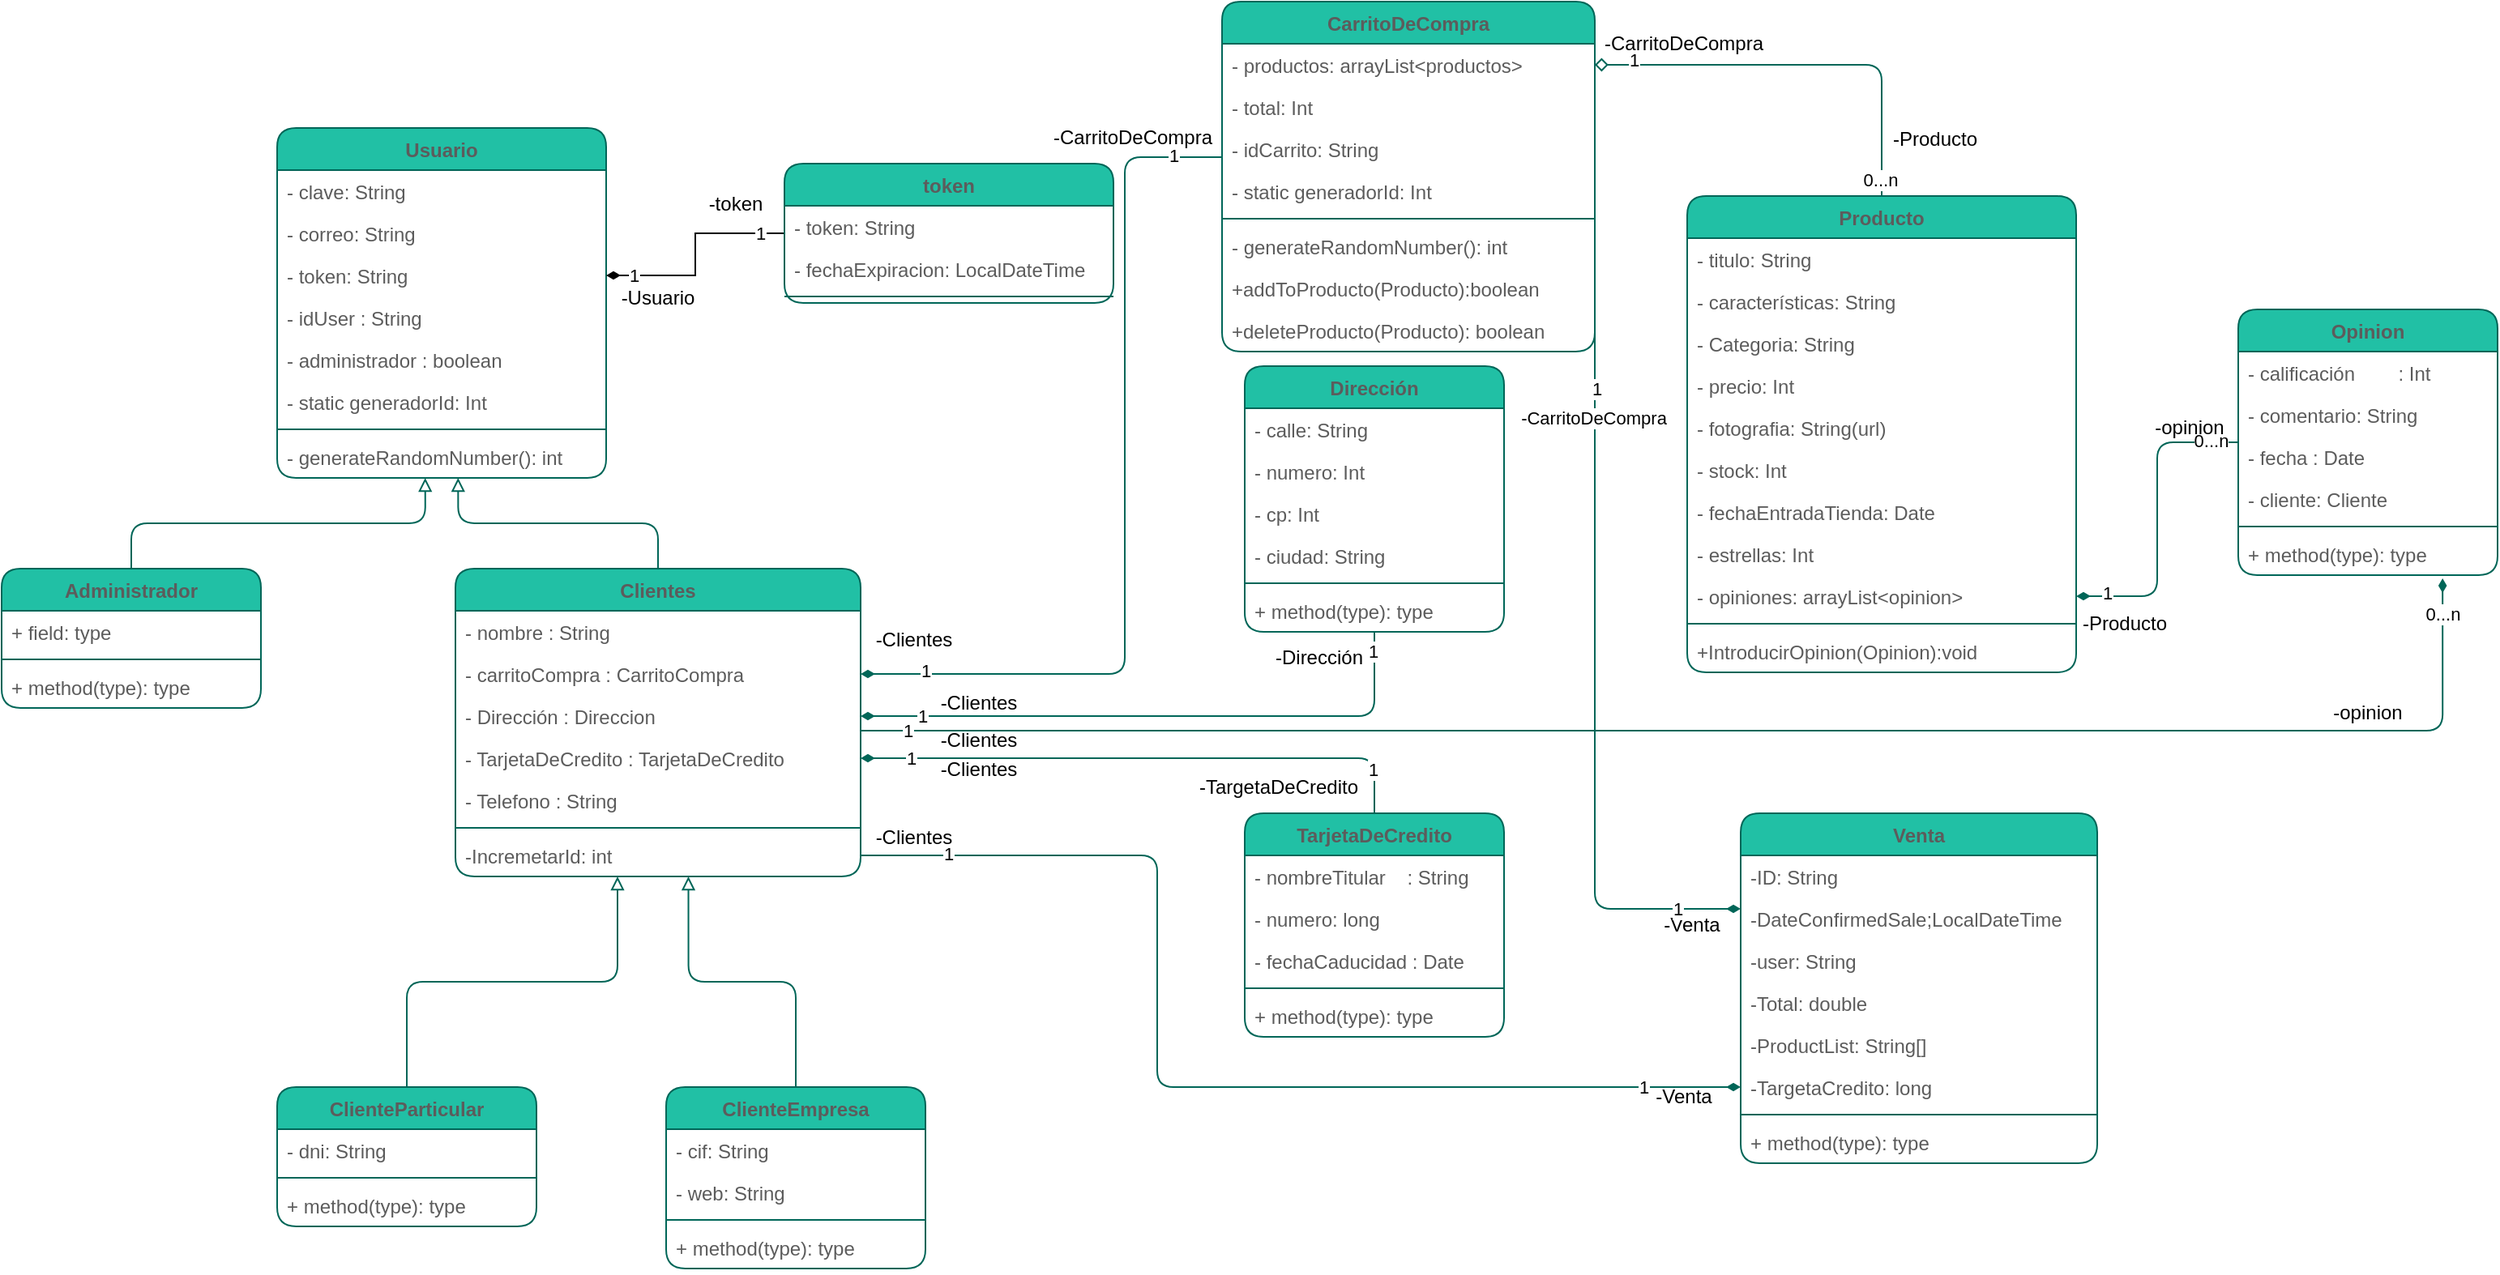 <mxfile version="17.4.2" type="device"><diagram id="d1FoPwTRUMCMDy_rJjSz" name="Página-1"><mxGraphModel dx="1185" dy="753" grid="1" gridSize="10" guides="1" tooltips="1" connect="1" arrows="1" fold="1" page="1" pageScale="1" pageWidth="1654" pageHeight="2336" math="0" shadow="0"><root><mxCell id="0"/><mxCell id="1" parent="0"/><mxCell id="tFjRFSFF7-OGrWjN_tVe-1" value="Usuario" style="swimlane;fontStyle=1;align=center;verticalAlign=top;childLayout=stackLayout;horizontal=1;startSize=26;horizontalStack=0;resizeParent=1;resizeParentMax=0;resizeLast=0;collapsible=1;marginBottom=0;rounded=1;fillColor=#21C0A5;strokeColor=#006658;fontColor=#5C5C5C;" parent="1" vertex="1"><mxGeometry x="227" y="88" width="203" height="216" as="geometry"/></mxCell><mxCell id="tFjRFSFF7-OGrWjN_tVe-2" value="- clave: String   " style="text;strokeColor=none;fillColor=none;align=left;verticalAlign=top;spacingLeft=4;spacingRight=4;overflow=hidden;rotatable=0;points=[[0,0.5],[1,0.5]];portConstraint=eastwest;rounded=1;fontColor=#5C5C5C;" parent="tFjRFSFF7-OGrWjN_tVe-1" vertex="1"><mxGeometry y="26" width="203" height="26" as="geometry"/></mxCell><mxCell id="tFjRFSFF7-OGrWjN_tVe-22" value="- correo: String   " style="text;strokeColor=none;fillColor=none;align=left;verticalAlign=top;spacingLeft=4;spacingRight=4;overflow=hidden;rotatable=0;points=[[0,0.5],[1,0.5]];portConstraint=eastwest;rounded=1;fontColor=#5C5C5C;" parent="tFjRFSFF7-OGrWjN_tVe-1" vertex="1"><mxGeometry y="52" width="203" height="26" as="geometry"/></mxCell><mxCell id="VLmH1eyOsucqPhwSp4mZ-1" value="- token: String   " style="text;strokeColor=none;fillColor=none;align=left;verticalAlign=top;spacingLeft=4;spacingRight=4;overflow=hidden;rotatable=0;points=[[0,0.5],[1,0.5]];portConstraint=eastwest;rounded=1;fontColor=#5C5C5C;" parent="tFjRFSFF7-OGrWjN_tVe-1" vertex="1"><mxGeometry y="78" width="203" height="26" as="geometry"/></mxCell><mxCell id="tFjRFSFF7-OGrWjN_tVe-92" value="- idUser : String" style="text;strokeColor=none;fillColor=none;align=left;verticalAlign=top;spacingLeft=4;spacingRight=4;overflow=hidden;rotatable=0;points=[[0,0.5],[1,0.5]];portConstraint=eastwest;rounded=1;fontColor=#5C5C5C;" parent="tFjRFSFF7-OGrWjN_tVe-1" vertex="1"><mxGeometry y="104" width="203" height="26" as="geometry"/></mxCell><mxCell id="NfGuIt9J-ZCbJEeg3Rz8-1" value="- administrador : boolean" style="text;strokeColor=none;fillColor=none;align=left;verticalAlign=top;spacingLeft=4;spacingRight=4;overflow=hidden;rotatable=0;points=[[0,0.5],[1,0.5]];portConstraint=eastwest;rounded=1;fontColor=#5C5C5C;" parent="tFjRFSFF7-OGrWjN_tVe-1" vertex="1"><mxGeometry y="130" width="203" height="26" as="geometry"/></mxCell><mxCell id="tFjRFSFF7-OGrWjN_tVe-93" value="- static generadorId: Int" style="text;strokeColor=none;fillColor=none;align=left;verticalAlign=top;spacingLeft=4;spacingRight=4;overflow=hidden;rotatable=0;points=[[0,0.5],[1,0.5]];portConstraint=eastwest;rounded=1;fontColor=#5C5C5C;" parent="tFjRFSFF7-OGrWjN_tVe-1" vertex="1"><mxGeometry y="156" width="203" height="26" as="geometry"/></mxCell><mxCell id="tFjRFSFF7-OGrWjN_tVe-3" value="" style="line;strokeWidth=1;fillColor=none;align=left;verticalAlign=middle;spacingTop=-1;spacingLeft=3;spacingRight=3;rotatable=0;labelPosition=right;points=[];portConstraint=eastwest;rounded=1;strokeColor=#006658;fontColor=#5C5C5C;" parent="tFjRFSFF7-OGrWjN_tVe-1" vertex="1"><mxGeometry y="182" width="203" height="8" as="geometry"/></mxCell><mxCell id="tFjRFSFF7-OGrWjN_tVe-4" value="- generateRandomNumber(): int" style="text;strokeColor=none;fillColor=none;align=left;verticalAlign=top;spacingLeft=4;spacingRight=4;overflow=hidden;rotatable=0;points=[[0,0.5],[1,0.5]];portConstraint=eastwest;rounded=1;fontColor=#5C5C5C;" parent="tFjRFSFF7-OGrWjN_tVe-1" vertex="1"><mxGeometry y="190" width="203" height="26" as="geometry"/></mxCell><mxCell id="tFjRFSFF7-OGrWjN_tVe-25" style="edgeStyle=orthogonalEdgeStyle;rounded=1;orthogonalLoop=1;jettySize=auto;html=1;entryX=0.45;entryY=1;entryDx=0;entryDy=0;entryPerimeter=0;endArrow=block;endFill=0;strokeColor=#006658;fontColor=#5C5C5C;" parent="1" source="tFjRFSFF7-OGrWjN_tVe-6" target="tFjRFSFF7-OGrWjN_tVe-4" edge="1"><mxGeometry relative="1" as="geometry"/></mxCell><mxCell id="tFjRFSFF7-OGrWjN_tVe-6" value="Administrador" style="swimlane;fontStyle=1;align=center;verticalAlign=top;childLayout=stackLayout;horizontal=1;startSize=26;horizontalStack=0;resizeParent=1;resizeParentMax=0;resizeLast=0;collapsible=1;marginBottom=0;rounded=1;fillColor=#21C0A5;strokeColor=#006658;fontColor=#5C5C5C;" parent="1" vertex="1"><mxGeometry x="57" y="360" width="160" height="86" as="geometry"/></mxCell><mxCell id="tFjRFSFF7-OGrWjN_tVe-7" value="+ field: type" style="text;strokeColor=none;fillColor=none;align=left;verticalAlign=top;spacingLeft=4;spacingRight=4;overflow=hidden;rotatable=0;points=[[0,0.5],[1,0.5]];portConstraint=eastwest;rounded=1;fontColor=#5C5C5C;" parent="tFjRFSFF7-OGrWjN_tVe-6" vertex="1"><mxGeometry y="26" width="160" height="26" as="geometry"/></mxCell><mxCell id="tFjRFSFF7-OGrWjN_tVe-8" value="" style="line;strokeWidth=1;fillColor=none;align=left;verticalAlign=middle;spacingTop=-1;spacingLeft=3;spacingRight=3;rotatable=0;labelPosition=right;points=[];portConstraint=eastwest;rounded=1;strokeColor=#006658;fontColor=#5C5C5C;" parent="tFjRFSFF7-OGrWjN_tVe-6" vertex="1"><mxGeometry y="52" width="160" height="8" as="geometry"/></mxCell><mxCell id="tFjRFSFF7-OGrWjN_tVe-9" value="+ method(type): type" style="text;strokeColor=none;fillColor=none;align=left;verticalAlign=top;spacingLeft=4;spacingRight=4;overflow=hidden;rotatable=0;points=[[0,0.5],[1,0.5]];portConstraint=eastwest;rounded=1;fontColor=#5C5C5C;" parent="tFjRFSFF7-OGrWjN_tVe-6" vertex="1"><mxGeometry y="60" width="160" height="26" as="geometry"/></mxCell><mxCell id="tFjRFSFF7-OGrWjN_tVe-28" style="edgeStyle=orthogonalEdgeStyle;rounded=1;orthogonalLoop=1;jettySize=auto;html=1;entryX=0.55;entryY=1;entryDx=0;entryDy=0;entryPerimeter=0;endArrow=block;endFill=0;strokeColor=#006658;fontColor=#5C5C5C;" parent="1" source="tFjRFSFF7-OGrWjN_tVe-10" target="tFjRFSFF7-OGrWjN_tVe-4" edge="1"><mxGeometry relative="1" as="geometry"/></mxCell><mxCell id="tFjRFSFF7-OGrWjN_tVe-10" value="Clientes" style="swimlane;fontStyle=1;align=center;verticalAlign=top;childLayout=stackLayout;horizontal=1;startSize=26;horizontalStack=0;resizeParent=1;resizeParentMax=0;resizeLast=0;collapsible=1;marginBottom=0;rounded=1;fillColor=#21C0A5;strokeColor=#006658;fontColor=#5C5C5C;" parent="1" vertex="1"><mxGeometry x="337" y="360" width="250" height="190" as="geometry"/></mxCell><mxCell id="tFjRFSFF7-OGrWjN_tVe-11" value="- nombre : String " style="text;strokeColor=none;fillColor=none;align=left;verticalAlign=top;spacingLeft=4;spacingRight=4;overflow=hidden;rotatable=0;points=[[0,0.5],[1,0.5]];portConstraint=eastwest;rounded=1;fontColor=#5C5C5C;" parent="tFjRFSFF7-OGrWjN_tVe-10" vertex="1"><mxGeometry y="26" width="250" height="26" as="geometry"/></mxCell><mxCell id="tFjRFSFF7-OGrWjN_tVe-83" value="- carritoCompra : CarritoCompra " style="text;strokeColor=none;fillColor=none;align=left;verticalAlign=top;spacingLeft=4;spacingRight=4;overflow=hidden;rotatable=0;points=[[0,0.5],[1,0.5]];portConstraint=eastwest;rounded=1;fontColor=#5C5C5C;" parent="tFjRFSFF7-OGrWjN_tVe-10" vertex="1"><mxGeometry y="52" width="250" height="26" as="geometry"/></mxCell><mxCell id="tFjRFSFF7-OGrWjN_tVe-29" value="- Dirección : Direccion " style="text;strokeColor=none;fillColor=none;align=left;verticalAlign=top;spacingLeft=4;spacingRight=4;overflow=hidden;rotatable=0;points=[[0,0.5],[1,0.5]];portConstraint=eastwest;rounded=1;fontColor=#5C5C5C;" parent="tFjRFSFF7-OGrWjN_tVe-10" vertex="1"><mxGeometry y="78" width="250" height="26" as="geometry"/></mxCell><mxCell id="tFjRFSFF7-OGrWjN_tVe-30" value="- TarjetaDeCredito : TarjetaDeCredito " style="text;strokeColor=none;fillColor=none;align=left;verticalAlign=top;spacingLeft=4;spacingRight=4;overflow=hidden;rotatable=0;points=[[0,0.5],[1,0.5]];portConstraint=eastwest;rounded=1;fontColor=#5C5C5C;" parent="tFjRFSFF7-OGrWjN_tVe-10" vertex="1"><mxGeometry y="104" width="250" height="26" as="geometry"/></mxCell><mxCell id="tFjRFSFF7-OGrWjN_tVe-31" value="- Telefono : String " style="text;strokeColor=none;fillColor=none;align=left;verticalAlign=top;spacingLeft=4;spacingRight=4;overflow=hidden;rotatable=0;points=[[0,0.5],[1,0.5]];portConstraint=eastwest;rounded=1;fontColor=#5C5C5C;" parent="tFjRFSFF7-OGrWjN_tVe-10" vertex="1"><mxGeometry y="130" width="250" height="26" as="geometry"/></mxCell><mxCell id="tFjRFSFF7-OGrWjN_tVe-12" value="" style="line;strokeWidth=1;fillColor=none;align=left;verticalAlign=middle;spacingTop=-1;spacingLeft=3;spacingRight=3;rotatable=0;labelPosition=right;points=[];portConstraint=eastwest;rounded=1;strokeColor=#006658;fontColor=#5C5C5C;" parent="tFjRFSFF7-OGrWjN_tVe-10" vertex="1"><mxGeometry y="156" width="250" height="8" as="geometry"/></mxCell><mxCell id="tFjRFSFF7-OGrWjN_tVe-13" value="-IncremetarId: int" style="text;strokeColor=none;fillColor=none;align=left;verticalAlign=top;spacingLeft=4;spacingRight=4;overflow=hidden;rotatable=0;points=[[0,0.5],[1,0.5]];portConstraint=eastwest;rounded=1;fontColor=#5C5C5C;" parent="tFjRFSFF7-OGrWjN_tVe-10" vertex="1"><mxGeometry y="164" width="250" height="26" as="geometry"/></mxCell><mxCell id="tFjRFSFF7-OGrWjN_tVe-34" style="edgeStyle=orthogonalEdgeStyle;rounded=1;orthogonalLoop=1;jettySize=auto;html=1;entryX=0.4;entryY=1;entryDx=0;entryDy=0;entryPerimeter=0;endArrow=block;endFill=0;strokeColor=#006658;fontColor=#5C5C5C;" parent="1" source="tFjRFSFF7-OGrWjN_tVe-14" target="tFjRFSFF7-OGrWjN_tVe-13" edge="1"><mxGeometry relative="1" as="geometry"/></mxCell><mxCell id="tFjRFSFF7-OGrWjN_tVe-14" value="ClienteParticular" style="swimlane;fontStyle=1;align=center;verticalAlign=top;childLayout=stackLayout;horizontal=1;startSize=26;horizontalStack=0;resizeParent=1;resizeParentMax=0;resizeLast=0;collapsible=1;marginBottom=0;rounded=1;fillColor=#21C0A5;strokeColor=#006658;fontColor=#5C5C5C;" parent="1" vertex="1"><mxGeometry x="227" y="680" width="160" height="86" as="geometry"/></mxCell><mxCell id="tFjRFSFF7-OGrWjN_tVe-15" value="- dni: String" style="text;strokeColor=none;fillColor=none;align=left;verticalAlign=top;spacingLeft=4;spacingRight=4;overflow=hidden;rotatable=0;points=[[0,0.5],[1,0.5]];portConstraint=eastwest;rounded=1;fontColor=#5C5C5C;" parent="tFjRFSFF7-OGrWjN_tVe-14" vertex="1"><mxGeometry y="26" width="160" height="26" as="geometry"/></mxCell><mxCell id="tFjRFSFF7-OGrWjN_tVe-16" value="" style="line;strokeWidth=1;fillColor=none;align=left;verticalAlign=middle;spacingTop=-1;spacingLeft=3;spacingRight=3;rotatable=0;labelPosition=right;points=[];portConstraint=eastwest;rounded=1;strokeColor=#006658;fontColor=#5C5C5C;" parent="tFjRFSFF7-OGrWjN_tVe-14" vertex="1"><mxGeometry y="52" width="160" height="8" as="geometry"/></mxCell><mxCell id="tFjRFSFF7-OGrWjN_tVe-17" value="+ method(type): type" style="text;strokeColor=none;fillColor=none;align=left;verticalAlign=top;spacingLeft=4;spacingRight=4;overflow=hidden;rotatable=0;points=[[0,0.5],[1,0.5]];portConstraint=eastwest;rounded=1;fontColor=#5C5C5C;" parent="tFjRFSFF7-OGrWjN_tVe-14" vertex="1"><mxGeometry y="60" width="160" height="26" as="geometry"/></mxCell><mxCell id="tFjRFSFF7-OGrWjN_tVe-35" style="edgeStyle=orthogonalEdgeStyle;rounded=1;orthogonalLoop=1;jettySize=auto;html=1;entryX=0.575;entryY=1;entryDx=0;entryDy=0;entryPerimeter=0;endArrow=block;endFill=0;strokeColor=#006658;fontColor=#5C5C5C;" parent="1" source="tFjRFSFF7-OGrWjN_tVe-18" target="tFjRFSFF7-OGrWjN_tVe-13" edge="1"><mxGeometry relative="1" as="geometry"/></mxCell><mxCell id="tFjRFSFF7-OGrWjN_tVe-18" value="ClienteEmpresa" style="swimlane;fontStyle=1;align=center;verticalAlign=top;childLayout=stackLayout;horizontal=1;startSize=26;horizontalStack=0;resizeParent=1;resizeParentMax=0;resizeLast=0;collapsible=1;marginBottom=0;rounded=1;fillColor=#21C0A5;strokeColor=#006658;fontColor=#5C5C5C;" parent="1" vertex="1"><mxGeometry x="467" y="680" width="160" height="112" as="geometry"/></mxCell><mxCell id="tFjRFSFF7-OGrWjN_tVe-19" value="- cif: String" style="text;strokeColor=none;fillColor=none;align=left;verticalAlign=top;spacingLeft=4;spacingRight=4;overflow=hidden;rotatable=0;points=[[0,0.5],[1,0.5]];portConstraint=eastwest;rounded=1;fontColor=#5C5C5C;" parent="tFjRFSFF7-OGrWjN_tVe-18" vertex="1"><mxGeometry y="26" width="160" height="26" as="geometry"/></mxCell><mxCell id="tFjRFSFF7-OGrWjN_tVe-33" value="- web: String" style="text;strokeColor=none;fillColor=none;align=left;verticalAlign=top;spacingLeft=4;spacingRight=4;overflow=hidden;rotatable=0;points=[[0,0.5],[1,0.5]];portConstraint=eastwest;rounded=1;fontColor=#5C5C5C;" parent="tFjRFSFF7-OGrWjN_tVe-18" vertex="1"><mxGeometry y="52" width="160" height="26" as="geometry"/></mxCell><mxCell id="tFjRFSFF7-OGrWjN_tVe-20" value="" style="line;strokeWidth=1;fillColor=none;align=left;verticalAlign=middle;spacingTop=-1;spacingLeft=3;spacingRight=3;rotatable=0;labelPosition=right;points=[];portConstraint=eastwest;rounded=1;strokeColor=#006658;fontColor=#5C5C5C;" parent="tFjRFSFF7-OGrWjN_tVe-18" vertex="1"><mxGeometry y="78" width="160" height="8" as="geometry"/></mxCell><mxCell id="tFjRFSFF7-OGrWjN_tVe-21" value="+ method(type): type" style="text;strokeColor=none;fillColor=none;align=left;verticalAlign=top;spacingLeft=4;spacingRight=4;overflow=hidden;rotatable=0;points=[[0,0.5],[1,0.5]];portConstraint=eastwest;rounded=1;fontColor=#5C5C5C;" parent="tFjRFSFF7-OGrWjN_tVe-18" vertex="1"><mxGeometry y="86" width="160" height="26" as="geometry"/></mxCell><mxCell id="tFjRFSFF7-OGrWjN_tVe-85" style="edgeStyle=orthogonalEdgeStyle;curved=0;rounded=1;sketch=0;orthogonalLoop=1;jettySize=auto;html=1;entryX=1;entryY=0.5;entryDx=0;entryDy=0;fontColor=#5C5C5C;endArrow=diamondThin;endFill=1;strokeColor=#006658;fillColor=#21C0A5;" parent="1" source="tFjRFSFF7-OGrWjN_tVe-39" target="tFjRFSFF7-OGrWjN_tVe-29" edge="1"><mxGeometry relative="1" as="geometry"/></mxCell><mxCell id="JOiNPCQEeEX0Fx_bNorl-24" value="1" style="edgeLabel;html=1;align=center;verticalAlign=middle;resizable=0;points=[];" vertex="1" connectable="0" parent="tFjRFSFF7-OGrWjN_tVe-85"><mxGeometry x="0.798" relative="1" as="geometry"><mxPoint as="offset"/></mxGeometry></mxCell><mxCell id="JOiNPCQEeEX0Fx_bNorl-25" value="1" style="edgeLabel;html=1;align=center;verticalAlign=middle;resizable=0;points=[];" vertex="1" connectable="0" parent="tFjRFSFF7-OGrWjN_tVe-85"><mxGeometry x="-0.935" y="-1" relative="1" as="geometry"><mxPoint as="offset"/></mxGeometry></mxCell><mxCell id="tFjRFSFF7-OGrWjN_tVe-39" value="Dirección" style="swimlane;fontStyle=1;align=center;verticalAlign=top;childLayout=stackLayout;horizontal=1;startSize=26;horizontalStack=0;resizeParent=1;resizeParentMax=0;resizeLast=0;collapsible=1;marginBottom=0;rounded=1;fillColor=#21C0A5;strokeColor=#006658;fontColor=#5C5C5C;" parent="1" vertex="1"><mxGeometry x="824" y="235" width="160" height="164" as="geometry"/></mxCell><mxCell id="tFjRFSFF7-OGrWjN_tVe-40" value="- calle: String" style="text;strokeColor=none;fillColor=none;align=left;verticalAlign=top;spacingLeft=4;spacingRight=4;overflow=hidden;rotatable=0;points=[[0,0.5],[1,0.5]];portConstraint=eastwest;rounded=1;fontColor=#5C5C5C;" parent="tFjRFSFF7-OGrWjN_tVe-39" vertex="1"><mxGeometry y="26" width="160" height="26" as="geometry"/></mxCell><mxCell id="tFjRFSFF7-OGrWjN_tVe-41" value="- numero: Int" style="text;strokeColor=none;fillColor=none;align=left;verticalAlign=top;spacingLeft=4;spacingRight=4;overflow=hidden;rotatable=0;points=[[0,0.5],[1,0.5]];portConstraint=eastwest;rounded=1;fontColor=#5C5C5C;" parent="tFjRFSFF7-OGrWjN_tVe-39" vertex="1"><mxGeometry y="52" width="160" height="26" as="geometry"/></mxCell><mxCell id="tFjRFSFF7-OGrWjN_tVe-44" value="- cp: Int" style="text;strokeColor=none;fillColor=none;align=left;verticalAlign=top;spacingLeft=4;spacingRight=4;overflow=hidden;rotatable=0;points=[[0,0.5],[1,0.5]];portConstraint=eastwest;rounded=1;fontColor=#5C5C5C;" parent="tFjRFSFF7-OGrWjN_tVe-39" vertex="1"><mxGeometry y="78" width="160" height="26" as="geometry"/></mxCell><mxCell id="tFjRFSFF7-OGrWjN_tVe-45" value="- ciudad: String" style="text;strokeColor=none;fillColor=none;align=left;verticalAlign=top;spacingLeft=4;spacingRight=4;overflow=hidden;rotatable=0;points=[[0,0.5],[1,0.5]];portConstraint=eastwest;rounded=1;fontColor=#5C5C5C;" parent="tFjRFSFF7-OGrWjN_tVe-39" vertex="1"><mxGeometry y="104" width="160" height="26" as="geometry"/></mxCell><mxCell id="tFjRFSFF7-OGrWjN_tVe-42" value="" style="line;strokeWidth=1;fillColor=none;align=left;verticalAlign=middle;spacingTop=-1;spacingLeft=3;spacingRight=3;rotatable=0;labelPosition=right;points=[];portConstraint=eastwest;rounded=1;strokeColor=#006658;fontColor=#5C5C5C;" parent="tFjRFSFF7-OGrWjN_tVe-39" vertex="1"><mxGeometry y="130" width="160" height="8" as="geometry"/></mxCell><mxCell id="tFjRFSFF7-OGrWjN_tVe-43" value="+ method(type): type" style="text;strokeColor=none;fillColor=none;align=left;verticalAlign=top;spacingLeft=4;spacingRight=4;overflow=hidden;rotatable=0;points=[[0,0.5],[1,0.5]];portConstraint=eastwest;rounded=1;fontColor=#5C5C5C;" parent="tFjRFSFF7-OGrWjN_tVe-39" vertex="1"><mxGeometry y="138" width="160" height="26" as="geometry"/></mxCell><mxCell id="tFjRFSFF7-OGrWjN_tVe-84" style="edgeStyle=orthogonalEdgeStyle;curved=0;rounded=1;sketch=0;orthogonalLoop=1;jettySize=auto;html=1;entryX=1;entryY=0.5;entryDx=0;entryDy=0;fontColor=#5C5C5C;endArrow=diamondThin;endFill=1;strokeColor=#006658;fillColor=#21C0A5;" parent="1" source="tFjRFSFF7-OGrWjN_tVe-47" target="tFjRFSFF7-OGrWjN_tVe-30" edge="1"><mxGeometry relative="1" as="geometry"/></mxCell><mxCell id="JOiNPCQEeEX0Fx_bNorl-29" value="1" style="edgeLabel;html=1;align=center;verticalAlign=middle;resizable=0;points=[];" vertex="1" connectable="0" parent="tFjRFSFF7-OGrWjN_tVe-84"><mxGeometry x="0.825" relative="1" as="geometry"><mxPoint as="offset"/></mxGeometry></mxCell><mxCell id="JOiNPCQEeEX0Fx_bNorl-32" value="1" style="edgeLabel;html=1;align=center;verticalAlign=middle;resizable=0;points=[];" vertex="1" connectable="0" parent="tFjRFSFF7-OGrWjN_tVe-84"><mxGeometry x="-0.842" y="1" relative="1" as="geometry"><mxPoint as="offset"/></mxGeometry></mxCell><mxCell id="tFjRFSFF7-OGrWjN_tVe-47" value="TarjetaDeCredito" style="swimlane;fontStyle=1;align=center;verticalAlign=top;childLayout=stackLayout;horizontal=1;startSize=26;horizontalStack=0;resizeParent=1;resizeParentMax=0;resizeLast=0;collapsible=1;marginBottom=0;rounded=1;fillColor=#21C0A5;strokeColor=#006658;fontColor=#5C5C5C;" parent="1" vertex="1"><mxGeometry x="824" y="511" width="160" height="138" as="geometry"/></mxCell><mxCell id="tFjRFSFF7-OGrWjN_tVe-48" value="- nombreTitular    : String" style="text;strokeColor=none;fillColor=none;align=left;verticalAlign=top;spacingLeft=4;spacingRight=4;overflow=hidden;rotatable=0;points=[[0,0.5],[1,0.5]];portConstraint=eastwest;rounded=1;fontColor=#5C5C5C;" parent="tFjRFSFF7-OGrWjN_tVe-47" vertex="1"><mxGeometry y="26" width="160" height="26" as="geometry"/></mxCell><mxCell id="tFjRFSFF7-OGrWjN_tVe-49" value="- numero: long" style="text;strokeColor=none;fillColor=none;align=left;verticalAlign=top;spacingLeft=4;spacingRight=4;overflow=hidden;rotatable=0;points=[[0,0.5],[1,0.5]];portConstraint=eastwest;rounded=1;fontColor=#5C5C5C;" parent="tFjRFSFF7-OGrWjN_tVe-47" vertex="1"><mxGeometry y="52" width="160" height="26" as="geometry"/></mxCell><mxCell id="VLmH1eyOsucqPhwSp4mZ-2" value="- fechaCaducidad : Date" style="text;strokeColor=none;fillColor=none;align=left;verticalAlign=top;spacingLeft=4;spacingRight=4;overflow=hidden;rotatable=0;points=[[0,0.5],[1,0.5]];portConstraint=eastwest;rounded=1;fontColor=#5C5C5C;" parent="tFjRFSFF7-OGrWjN_tVe-47" vertex="1"><mxGeometry y="78" width="160" height="26" as="geometry"/></mxCell><mxCell id="tFjRFSFF7-OGrWjN_tVe-52" value="" style="line;strokeWidth=1;fillColor=none;align=left;verticalAlign=middle;spacingTop=-1;spacingLeft=3;spacingRight=3;rotatable=0;labelPosition=right;points=[];portConstraint=eastwest;rounded=1;strokeColor=#006658;fontColor=#5C5C5C;" parent="tFjRFSFF7-OGrWjN_tVe-47" vertex="1"><mxGeometry y="104" width="160" height="8" as="geometry"/></mxCell><mxCell id="tFjRFSFF7-OGrWjN_tVe-53" value="+ method(type): type" style="text;strokeColor=none;fillColor=none;align=left;verticalAlign=top;spacingLeft=4;spacingRight=4;overflow=hidden;rotatable=0;points=[[0,0.5],[1,0.5]];portConstraint=eastwest;rounded=1;fontColor=#5C5C5C;" parent="tFjRFSFF7-OGrWjN_tVe-47" vertex="1"><mxGeometry y="112" width="160" height="26" as="geometry"/></mxCell><mxCell id="tFjRFSFF7-OGrWjN_tVe-87" style="edgeStyle=orthogonalEdgeStyle;curved=0;rounded=1;sketch=0;orthogonalLoop=1;jettySize=auto;html=1;entryX=1;entryY=0.5;entryDx=0;entryDy=0;fontColor=#5C5C5C;endArrow=diamond;endFill=0;strokeColor=#006658;fillColor=#21C0A5;" parent="1" source="tFjRFSFF7-OGrWjN_tVe-60" target="tFjRFSFF7-OGrWjN_tVe-79" edge="1"><mxGeometry relative="1" as="geometry"/></mxCell><mxCell id="JOiNPCQEeEX0Fx_bNorl-9" value="0...n" style="edgeLabel;html=1;align=center;verticalAlign=middle;resizable=0;points=[];" vertex="1" connectable="0" parent="tFjRFSFF7-OGrWjN_tVe-87"><mxGeometry x="-0.918" y="1" relative="1" as="geometry"><mxPoint as="offset"/></mxGeometry></mxCell><mxCell id="JOiNPCQEeEX0Fx_bNorl-10" value="1" style="edgeLabel;html=1;align=center;verticalAlign=middle;resizable=0;points=[];" vertex="1" connectable="0" parent="tFjRFSFF7-OGrWjN_tVe-87"><mxGeometry x="0.817" y="-3" relative="1" as="geometry"><mxPoint as="offset"/></mxGeometry></mxCell><mxCell id="tFjRFSFF7-OGrWjN_tVe-60" value="Producto" style="swimlane;fontStyle=1;align=center;verticalAlign=top;childLayout=stackLayout;horizontal=1;startSize=26;horizontalStack=0;resizeParent=1;resizeParentMax=0;resizeLast=0;collapsible=1;marginBottom=0;rounded=1;fillColor=#21C0A5;strokeColor=#006658;fontColor=#5C5C5C;" parent="1" vertex="1"><mxGeometry x="1097" y="130" width="240" height="294" as="geometry"/></mxCell><mxCell id="tFjRFSFF7-OGrWjN_tVe-61" value="- titulo: String   " style="text;strokeColor=none;fillColor=none;align=left;verticalAlign=top;spacingLeft=4;spacingRight=4;overflow=hidden;rotatable=0;points=[[0,0.5],[1,0.5]];portConstraint=eastwest;rounded=1;fontColor=#5C5C5C;" parent="tFjRFSFF7-OGrWjN_tVe-60" vertex="1"><mxGeometry y="26" width="240" height="26" as="geometry"/></mxCell><mxCell id="tFjRFSFF7-OGrWjN_tVe-62" value="- características: String   " style="text;strokeColor=none;fillColor=none;align=left;verticalAlign=top;spacingLeft=4;spacingRight=4;overflow=hidden;rotatable=0;points=[[0,0.5],[1,0.5]];portConstraint=eastwest;rounded=1;fontColor=#5C5C5C;" parent="tFjRFSFF7-OGrWjN_tVe-60" vertex="1"><mxGeometry y="52" width="240" height="26" as="geometry"/></mxCell><mxCell id="tFjRFSFF7-OGrWjN_tVe-65" value="- Categoria: String   " style="text;strokeColor=none;fillColor=none;align=left;verticalAlign=top;spacingLeft=4;spacingRight=4;overflow=hidden;rotatable=0;points=[[0,0.5],[1,0.5]];portConstraint=eastwest;rounded=1;fontColor=#5C5C5C;" parent="tFjRFSFF7-OGrWjN_tVe-60" vertex="1"><mxGeometry y="78" width="240" height="26" as="geometry"/></mxCell><mxCell id="tFjRFSFF7-OGrWjN_tVe-66" value="- precio: Int   " style="text;strokeColor=none;fillColor=none;align=left;verticalAlign=top;spacingLeft=4;spacingRight=4;overflow=hidden;rotatable=0;points=[[0,0.5],[1,0.5]];portConstraint=eastwest;rounded=1;fontColor=#5C5C5C;" parent="tFjRFSFF7-OGrWjN_tVe-60" vertex="1"><mxGeometry y="104" width="240" height="26" as="geometry"/></mxCell><mxCell id="tFjRFSFF7-OGrWjN_tVe-67" value="- fotografia: String(url)   " style="text;strokeColor=none;fillColor=none;align=left;verticalAlign=top;spacingLeft=4;spacingRight=4;overflow=hidden;rotatable=0;points=[[0,0.5],[1,0.5]];portConstraint=eastwest;rounded=1;fontColor=#5C5C5C;" parent="tFjRFSFF7-OGrWjN_tVe-60" vertex="1"><mxGeometry y="130" width="240" height="26" as="geometry"/></mxCell><mxCell id="tFjRFSFF7-OGrWjN_tVe-68" value="- stock: Int   " style="text;strokeColor=none;fillColor=none;align=left;verticalAlign=top;spacingLeft=4;spacingRight=4;overflow=hidden;rotatable=0;points=[[0,0.5],[1,0.5]];portConstraint=eastwest;rounded=1;fontColor=#5C5C5C;" parent="tFjRFSFF7-OGrWjN_tVe-60" vertex="1"><mxGeometry y="156" width="240" height="26" as="geometry"/></mxCell><mxCell id="tFjRFSFF7-OGrWjN_tVe-69" value="- fechaEntradaTienda: Date  " style="text;strokeColor=none;fillColor=none;align=left;verticalAlign=top;spacingLeft=4;spacingRight=4;overflow=hidden;rotatable=0;points=[[0,0.5],[1,0.5]];portConstraint=eastwest;rounded=1;fontColor=#5C5C5C;" parent="tFjRFSFF7-OGrWjN_tVe-60" vertex="1"><mxGeometry y="182" width="240" height="26" as="geometry"/></mxCell><mxCell id="3Z9f9Wy0Vmw_02HhkJ2m-20" value="- estrellas: Int   " style="text;strokeColor=none;fillColor=none;align=left;verticalAlign=top;spacingLeft=4;spacingRight=4;overflow=hidden;rotatable=0;points=[[0,0.5],[1,0.5]];portConstraint=eastwest;rounded=1;fontColor=#5C5C5C;" parent="tFjRFSFF7-OGrWjN_tVe-60" vertex="1"><mxGeometry y="208" width="240" height="26" as="geometry"/></mxCell><mxCell id="tFjRFSFF7-OGrWjN_tVe-70" value="- opiniones: arrayList&lt;opinion&gt;  " style="text;strokeColor=none;fillColor=none;align=left;verticalAlign=top;spacingLeft=4;spacingRight=4;overflow=hidden;rotatable=0;points=[[0,0.5],[1,0.5]];portConstraint=eastwest;rounded=1;fontColor=#5C5C5C;" parent="tFjRFSFF7-OGrWjN_tVe-60" vertex="1"><mxGeometry y="234" width="240" height="26" as="geometry"/></mxCell><mxCell id="tFjRFSFF7-OGrWjN_tVe-63" value="" style="line;strokeWidth=1;fillColor=none;align=left;verticalAlign=middle;spacingTop=-1;spacingLeft=3;spacingRight=3;rotatable=0;labelPosition=right;points=[];portConstraint=eastwest;rounded=1;strokeColor=#006658;fontColor=#5C5C5C;" parent="tFjRFSFF7-OGrWjN_tVe-60" vertex="1"><mxGeometry y="260" width="240" height="8" as="geometry"/></mxCell><mxCell id="tFjRFSFF7-OGrWjN_tVe-64" value="+IntroducirOpinion(Opinion):void" style="text;strokeColor=none;fillColor=none;align=left;verticalAlign=top;spacingLeft=4;spacingRight=4;overflow=hidden;rotatable=0;points=[[0,0.5],[1,0.5]];portConstraint=eastwest;rounded=1;fontColor=#5C5C5C;" parent="tFjRFSFF7-OGrWjN_tVe-60" vertex="1"><mxGeometry y="268" width="240" height="26" as="geometry"/></mxCell><mxCell id="tFjRFSFF7-OGrWjN_tVe-77" style="edgeStyle=orthogonalEdgeStyle;curved=0;rounded=1;sketch=0;orthogonalLoop=1;jettySize=auto;html=1;entryX=1;entryY=0.5;entryDx=0;entryDy=0;fontColor=#5C5C5C;strokeColor=#006658;fillColor=#21C0A5;endArrow=diamondThin;endFill=1;" parent="1" source="tFjRFSFF7-OGrWjN_tVe-71" target="tFjRFSFF7-OGrWjN_tVe-70" edge="1"><mxGeometry relative="1" as="geometry"/></mxCell><mxCell id="JOiNPCQEeEX0Fx_bNorl-16" value="1" style="edgeLabel;html=1;align=center;verticalAlign=middle;resizable=0;points=[];" vertex="1" connectable="0" parent="tFjRFSFF7-OGrWjN_tVe-77"><mxGeometry x="0.81" y="-2" relative="1" as="geometry"><mxPoint as="offset"/></mxGeometry></mxCell><mxCell id="JOiNPCQEeEX0Fx_bNorl-17" value="0...n" style="edgeLabel;html=1;align=center;verticalAlign=middle;resizable=0;points=[];" vertex="1" connectable="0" parent="tFjRFSFF7-OGrWjN_tVe-77"><mxGeometry x="-0.827" y="-1" relative="1" as="geometry"><mxPoint as="offset"/></mxGeometry></mxCell><mxCell id="tFjRFSFF7-OGrWjN_tVe-71" value="Opinion" style="swimlane;fontStyle=1;align=center;verticalAlign=top;childLayout=stackLayout;horizontal=1;startSize=26;horizontalStack=0;resizeParent=1;resizeParentMax=0;resizeLast=0;collapsible=1;marginBottom=0;rounded=1;fillColor=#21C0A5;strokeColor=#006658;fontColor=#5C5C5C;" parent="1" vertex="1"><mxGeometry x="1437" y="200" width="160" height="164" as="geometry"/></mxCell><mxCell id="tFjRFSFF7-OGrWjN_tVe-72" value="- calificación        : Int" style="text;strokeColor=none;fillColor=none;align=left;verticalAlign=top;spacingLeft=4;spacingRight=4;overflow=hidden;rotatable=0;points=[[0,0.5],[1,0.5]];portConstraint=eastwest;rounded=1;fontColor=#5C5C5C;" parent="tFjRFSFF7-OGrWjN_tVe-71" vertex="1"><mxGeometry y="26" width="160" height="26" as="geometry"/></mxCell><mxCell id="tFjRFSFF7-OGrWjN_tVe-73" value="- comentario: String" style="text;strokeColor=none;fillColor=none;align=left;verticalAlign=top;spacingLeft=4;spacingRight=4;overflow=hidden;rotatable=0;points=[[0,0.5],[1,0.5]];portConstraint=eastwest;rounded=1;fontColor=#5C5C5C;" parent="tFjRFSFF7-OGrWjN_tVe-71" vertex="1"><mxGeometry y="52" width="160" height="26" as="geometry"/></mxCell><mxCell id="tFjRFSFF7-OGrWjN_tVe-74" value="- fecha : Date" style="text;strokeColor=none;fillColor=none;align=left;verticalAlign=top;spacingLeft=4;spacingRight=4;overflow=hidden;rotatable=0;points=[[0,0.5],[1,0.5]];portConstraint=eastwest;rounded=1;fontColor=#5C5C5C;" parent="tFjRFSFF7-OGrWjN_tVe-71" vertex="1"><mxGeometry y="78" width="160" height="26" as="geometry"/></mxCell><mxCell id="3Z9f9Wy0Vmw_02HhkJ2m-2" value="- cliente: Cliente" style="text;strokeColor=none;fillColor=none;align=left;verticalAlign=top;spacingLeft=4;spacingRight=4;overflow=hidden;rotatable=0;points=[[0,0.5],[1,0.5]];portConstraint=eastwest;rounded=1;fontColor=#5C5C5C;" parent="tFjRFSFF7-OGrWjN_tVe-71" vertex="1"><mxGeometry y="104" width="160" height="26" as="geometry"/></mxCell><mxCell id="tFjRFSFF7-OGrWjN_tVe-75" value="" style="line;strokeWidth=1;fillColor=none;align=left;verticalAlign=middle;spacingTop=-1;spacingLeft=3;spacingRight=3;rotatable=0;labelPosition=right;points=[];portConstraint=eastwest;rounded=1;strokeColor=#006658;fontColor=#5C5C5C;" parent="tFjRFSFF7-OGrWjN_tVe-71" vertex="1"><mxGeometry y="130" width="160" height="8" as="geometry"/></mxCell><mxCell id="tFjRFSFF7-OGrWjN_tVe-76" value="+ method(type): type" style="text;strokeColor=none;fillColor=none;align=left;verticalAlign=top;spacingLeft=4;spacingRight=4;overflow=hidden;rotatable=0;points=[[0,0.5],[1,0.5]];portConstraint=eastwest;rounded=1;fontColor=#5C5C5C;" parent="tFjRFSFF7-OGrWjN_tVe-71" vertex="1"><mxGeometry y="138" width="160" height="26" as="geometry"/></mxCell><mxCell id="tFjRFSFF7-OGrWjN_tVe-86" style="edgeStyle=orthogonalEdgeStyle;curved=0;rounded=1;sketch=0;orthogonalLoop=1;jettySize=auto;html=1;entryX=1;entryY=0.5;entryDx=0;entryDy=0;fontColor=#5C5C5C;endArrow=diamondThin;endFill=1;strokeColor=#006658;fillColor=#21C0A5;" parent="1" source="tFjRFSFF7-OGrWjN_tVe-78" target="tFjRFSFF7-OGrWjN_tVe-83" edge="1"><mxGeometry relative="1" as="geometry"><Array as="points"><mxPoint x="750" y="106"/><mxPoint x="750" y="425"/></Array></mxGeometry></mxCell><mxCell id="JOiNPCQEeEX0Fx_bNorl-5" value="1" style="edgeLabel;html=1;align=center;verticalAlign=middle;resizable=0;points=[];" vertex="1" connectable="0" parent="tFjRFSFF7-OGrWjN_tVe-86"><mxGeometry x="0.855" y="-2" relative="1" as="geometry"><mxPoint as="offset"/></mxGeometry></mxCell><mxCell id="JOiNPCQEeEX0Fx_bNorl-8" value="1" style="edgeLabel;html=1;align=center;verticalAlign=middle;resizable=0;points=[];" vertex="1" connectable="0" parent="tFjRFSFF7-OGrWjN_tVe-86"><mxGeometry x="-0.887" y="-1" relative="1" as="geometry"><mxPoint as="offset"/></mxGeometry></mxCell><mxCell id="tFjRFSFF7-OGrWjN_tVe-78" value="CarritoDeCompra" style="swimlane;fontStyle=1;align=center;verticalAlign=top;childLayout=stackLayout;horizontal=1;startSize=26;horizontalStack=0;resizeParent=1;resizeParentMax=0;resizeLast=0;collapsible=1;marginBottom=0;rounded=1;fillColor=#21C0A5;strokeColor=#006658;fontColor=#5C5C5C;" parent="1" vertex="1"><mxGeometry x="810" y="10" width="230" height="216" as="geometry"/></mxCell><mxCell id="tFjRFSFF7-OGrWjN_tVe-79" value="- productos: arrayList&lt;productos&gt;   " style="text;strokeColor=none;fillColor=none;align=left;verticalAlign=top;spacingLeft=4;spacingRight=4;overflow=hidden;rotatable=0;points=[[0,0.5],[1,0.5]];portConstraint=eastwest;rounded=1;fontColor=#5C5C5C;" parent="tFjRFSFF7-OGrWjN_tVe-78" vertex="1"><mxGeometry y="26" width="230" height="26" as="geometry"/></mxCell><mxCell id="tFjRFSFF7-OGrWjN_tVe-80" value="- total: Int   " style="text;strokeColor=none;fillColor=none;align=left;verticalAlign=top;spacingLeft=4;spacingRight=4;overflow=hidden;rotatable=0;points=[[0,0.5],[1,0.5]];portConstraint=eastwest;rounded=1;fontColor=#5C5C5C;" parent="tFjRFSFF7-OGrWjN_tVe-78" vertex="1"><mxGeometry y="52" width="230" height="26" as="geometry"/></mxCell><mxCell id="tFjRFSFF7-OGrWjN_tVe-90" value="- idCarrito: String   " style="text;strokeColor=none;fillColor=none;align=left;verticalAlign=top;spacingLeft=4;spacingRight=4;overflow=hidden;rotatable=0;points=[[0,0.5],[1,0.5]];portConstraint=eastwest;rounded=1;fontColor=#5C5C5C;" parent="tFjRFSFF7-OGrWjN_tVe-78" vertex="1"><mxGeometry y="78" width="230" height="26" as="geometry"/></mxCell><mxCell id="tFjRFSFF7-OGrWjN_tVe-89" value="- static generadorId: Int   " style="text;strokeColor=none;fillColor=none;align=left;verticalAlign=top;spacingLeft=4;spacingRight=4;overflow=hidden;rotatable=0;points=[[0,0.5],[1,0.5]];portConstraint=eastwest;rounded=1;fontColor=#5C5C5C;" parent="tFjRFSFF7-OGrWjN_tVe-78" vertex="1"><mxGeometry y="104" width="230" height="26" as="geometry"/></mxCell><mxCell id="tFjRFSFF7-OGrWjN_tVe-81" value="" style="line;strokeWidth=1;fillColor=none;align=left;verticalAlign=middle;spacingTop=-1;spacingLeft=3;spacingRight=3;rotatable=0;labelPosition=right;points=[];portConstraint=eastwest;rounded=1;strokeColor=#006658;fontColor=#5C5C5C;" parent="tFjRFSFF7-OGrWjN_tVe-78" vertex="1"><mxGeometry y="130" width="230" height="8" as="geometry"/></mxCell><mxCell id="tFjRFSFF7-OGrWjN_tVe-82" value="- generateRandomNumber(): int" style="text;strokeColor=none;fillColor=none;align=left;verticalAlign=top;spacingLeft=4;spacingRight=4;overflow=hidden;rotatable=0;points=[[0,0.5],[1,0.5]];portConstraint=eastwest;rounded=1;fontColor=#5C5C5C;" parent="tFjRFSFF7-OGrWjN_tVe-78" vertex="1"><mxGeometry y="138" width="230" height="26" as="geometry"/></mxCell><mxCell id="29T_yC8LKZ0279rwRzhE-13" value="+addToProducto(Producto):boolean" style="text;strokeColor=none;fillColor=none;align=left;verticalAlign=top;spacingLeft=4;spacingRight=4;overflow=hidden;rotatable=0;points=[[0,0.5],[1,0.5]];portConstraint=eastwest;rounded=1;fontColor=#5C5C5C;" parent="tFjRFSFF7-OGrWjN_tVe-78" vertex="1"><mxGeometry y="164" width="230" height="26" as="geometry"/></mxCell><mxCell id="29T_yC8LKZ0279rwRzhE-14" value="+deleteProducto(Producto): boolean" style="text;strokeColor=none;fillColor=none;align=left;verticalAlign=top;spacingLeft=4;spacingRight=4;overflow=hidden;rotatable=0;points=[[0,0.5],[1,0.5]];portConstraint=eastwest;rounded=1;fontColor=#5C5C5C;" parent="tFjRFSFF7-OGrWjN_tVe-78" vertex="1"><mxGeometry y="190" width="230" height="26" as="geometry"/></mxCell><mxCell id="NfGuIt9J-ZCbJEeg3Rz8-11" style="edgeStyle=orthogonalEdgeStyle;rounded=0;orthogonalLoop=1;jettySize=auto;html=1;entryX=1;entryY=0.5;entryDx=0;entryDy=0;endArrow=diamondThin;endFill=1;" parent="1" source="NfGuIt9J-ZCbJEeg3Rz8-2" target="VLmH1eyOsucqPhwSp4mZ-1" edge="1"><mxGeometry relative="1" as="geometry"/></mxCell><mxCell id="JOiNPCQEeEX0Fx_bNorl-1" value="1" style="edgeLabel;html=1;align=center;verticalAlign=middle;resizable=0;points=[];" vertex="1" connectable="0" parent="NfGuIt9J-ZCbJEeg3Rz8-11"><mxGeometry x="-0.78" relative="1" as="geometry"><mxPoint as="offset"/></mxGeometry></mxCell><mxCell id="JOiNPCQEeEX0Fx_bNorl-2" value="1" style="edgeLabel;html=1;align=center;verticalAlign=middle;resizable=0;points=[];" vertex="1" connectable="0" parent="NfGuIt9J-ZCbJEeg3Rz8-11"><mxGeometry x="0.748" relative="1" as="geometry"><mxPoint as="offset"/></mxGeometry></mxCell><mxCell id="NfGuIt9J-ZCbJEeg3Rz8-2" value="token" style="swimlane;fontStyle=1;align=center;verticalAlign=top;childLayout=stackLayout;horizontal=1;startSize=26;horizontalStack=0;resizeParent=1;resizeParentMax=0;resizeLast=0;collapsible=1;marginBottom=0;rounded=1;fillColor=#21C0A5;strokeColor=#006658;fontColor=#5C5C5C;" parent="1" vertex="1"><mxGeometry x="540" y="110" width="203" height="86" as="geometry"/></mxCell><mxCell id="NfGuIt9J-ZCbJEeg3Rz8-3" value="- token: String   " style="text;strokeColor=none;fillColor=none;align=left;verticalAlign=top;spacingLeft=4;spacingRight=4;overflow=hidden;rotatable=0;points=[[0,0.5],[1,0.5]];portConstraint=eastwest;rounded=1;fontColor=#5C5C5C;" parent="NfGuIt9J-ZCbJEeg3Rz8-2" vertex="1"><mxGeometry y="26" width="203" height="26" as="geometry"/></mxCell><mxCell id="NfGuIt9J-ZCbJEeg3Rz8-4" value="- fechaExpiracion: LocalDateTime   " style="text;strokeColor=none;fillColor=none;align=left;verticalAlign=top;spacingLeft=4;spacingRight=4;overflow=hidden;rotatable=0;points=[[0,0.5],[1,0.5]];portConstraint=eastwest;rounded=1;fontColor=#5C5C5C;" parent="NfGuIt9J-ZCbJEeg3Rz8-2" vertex="1"><mxGeometry y="52" width="203" height="26" as="geometry"/></mxCell><mxCell id="NfGuIt9J-ZCbJEeg3Rz8-9" value="" style="line;strokeWidth=1;fillColor=none;align=left;verticalAlign=middle;spacingTop=-1;spacingLeft=3;spacingRight=3;rotatable=0;labelPosition=right;points=[];portConstraint=eastwest;rounded=1;strokeColor=#006658;fontColor=#5C5C5C;" parent="NfGuIt9J-ZCbJEeg3Rz8-2" vertex="1"><mxGeometry y="78" width="203" height="8" as="geometry"/></mxCell><mxCell id="29T_yC8LKZ0279rwRzhE-1" value="Venta" style="swimlane;fontStyle=1;align=center;verticalAlign=top;childLayout=stackLayout;horizontal=1;startSize=26;horizontalStack=0;resizeParent=1;resizeParentMax=0;resizeLast=0;collapsible=1;marginBottom=0;rounded=1;fillColor=#21C0A5;strokeColor=#006658;fontColor=#5C5C5C;" parent="1" vertex="1"><mxGeometry x="1130" y="511" width="220" height="216" as="geometry"/></mxCell><mxCell id="29T_yC8LKZ0279rwRzhE-2" value="-ID: String" style="text;strokeColor=none;fillColor=none;align=left;verticalAlign=top;spacingLeft=4;spacingRight=4;overflow=hidden;rotatable=0;points=[[0,0.5],[1,0.5]];portConstraint=eastwest;rounded=1;fontColor=#5C5C5C;" parent="29T_yC8LKZ0279rwRzhE-1" vertex="1"><mxGeometry y="26" width="220" height="26" as="geometry"/></mxCell><mxCell id="29T_yC8LKZ0279rwRzhE-3" value="-DateConfirmedSale;LocalDateTime" style="text;strokeColor=none;fillColor=none;align=left;verticalAlign=top;spacingLeft=4;spacingRight=4;overflow=hidden;rotatable=0;points=[[0,0.5],[1,0.5]];portConstraint=eastwest;rounded=1;fontColor=#5C5C5C;" parent="29T_yC8LKZ0279rwRzhE-1" vertex="1"><mxGeometry y="52" width="220" height="26" as="geometry"/></mxCell><mxCell id="29T_yC8LKZ0279rwRzhE-4" value="-user: String" style="text;strokeColor=none;fillColor=none;align=left;verticalAlign=top;spacingLeft=4;spacingRight=4;overflow=hidden;rotatable=0;points=[[0,0.5],[1,0.5]];portConstraint=eastwest;rounded=1;fontColor=#5C5C5C;fontStyle=0" parent="29T_yC8LKZ0279rwRzhE-1" vertex="1"><mxGeometry y="78" width="220" height="26" as="geometry"/></mxCell><mxCell id="29T_yC8LKZ0279rwRzhE-8" value="-Total: double" style="text;strokeColor=none;fillColor=none;align=left;verticalAlign=top;spacingLeft=4;spacingRight=4;overflow=hidden;rotatable=0;points=[[0,0.5],[1,0.5]];portConstraint=eastwest;rounded=1;fontColor=#5C5C5C;" parent="29T_yC8LKZ0279rwRzhE-1" vertex="1"><mxGeometry y="104" width="220" height="26" as="geometry"/></mxCell><mxCell id="29T_yC8LKZ0279rwRzhE-9" value="-ProductList: String[]" style="text;strokeColor=none;fillColor=none;align=left;verticalAlign=top;spacingLeft=4;spacingRight=4;overflow=hidden;rotatable=0;points=[[0,0.5],[1,0.5]];portConstraint=eastwest;rounded=1;fontColor=#5C5C5C;" parent="29T_yC8LKZ0279rwRzhE-1" vertex="1"><mxGeometry y="130" width="220" height="26" as="geometry"/></mxCell><mxCell id="29T_yC8LKZ0279rwRzhE-10" value="-TargetaCredito: long" style="text;strokeColor=none;fillColor=none;align=left;verticalAlign=top;spacingLeft=4;spacingRight=4;overflow=hidden;rotatable=0;points=[[0,0.5],[1,0.5]];portConstraint=eastwest;rounded=1;fontColor=#5C5C5C;" parent="29T_yC8LKZ0279rwRzhE-1" vertex="1"><mxGeometry y="156" width="220" height="26" as="geometry"/></mxCell><mxCell id="29T_yC8LKZ0279rwRzhE-6" value="" style="line;strokeWidth=1;fillColor=none;align=left;verticalAlign=middle;spacingTop=-1;spacingLeft=3;spacingRight=3;rotatable=0;labelPosition=right;points=[];portConstraint=eastwest;rounded=1;strokeColor=#006658;fontColor=#5C5C5C;" parent="29T_yC8LKZ0279rwRzhE-1" vertex="1"><mxGeometry y="182" width="220" height="8" as="geometry"/></mxCell><mxCell id="29T_yC8LKZ0279rwRzhE-7" value="+ method(type): type" style="text;strokeColor=none;fillColor=none;align=left;verticalAlign=top;spacingLeft=4;spacingRight=4;overflow=hidden;rotatable=0;points=[[0,0.5],[1,0.5]];portConstraint=eastwest;rounded=1;fontColor=#5C5C5C;" parent="29T_yC8LKZ0279rwRzhE-1" vertex="1"><mxGeometry y="190" width="220" height="26" as="geometry"/></mxCell><mxCell id="29T_yC8LKZ0279rwRzhE-15" style="edgeStyle=orthogonalEdgeStyle;curved=0;rounded=1;sketch=0;orthogonalLoop=1;jettySize=auto;html=1;fontColor=#5C5C5C;endArrow=diamondThin;endFill=1;strokeColor=#006658;fillColor=#21C0A5;entryX=0.788;entryY=1.077;entryDx=0;entryDy=0;entryPerimeter=0;" parent="1" source="tFjRFSFF7-OGrWjN_tVe-29" target="tFjRFSFF7-OGrWjN_tVe-76" edge="1"><mxGeometry relative="1" as="geometry"><mxPoint x="666" y="500" as="sourcePoint"/><mxPoint x="1540" y="460" as="targetPoint"/><Array as="points"><mxPoint x="1563" y="460"/></Array></mxGeometry></mxCell><mxCell id="JOiNPCQEeEX0Fx_bNorl-20" value="0...n" style="edgeLabel;html=1;align=center;verticalAlign=middle;resizable=0;points=[];" vertex="1" connectable="0" parent="29T_yC8LKZ0279rwRzhE-15"><mxGeometry x="0.959" relative="1" as="geometry"><mxPoint as="offset"/></mxGeometry></mxCell><mxCell id="JOiNPCQEeEX0Fx_bNorl-21" value="1" style="edgeLabel;html=1;align=center;verticalAlign=middle;resizable=0;points=[];" vertex="1" connectable="0" parent="29T_yC8LKZ0279rwRzhE-15"><mxGeometry x="-0.946" relative="1" as="geometry"><mxPoint as="offset"/></mxGeometry></mxCell><mxCell id="JOiNPCQEeEX0Fx_bNorl-3" value="-token" style="text;html=1;strokeColor=none;fillColor=none;align=center;verticalAlign=middle;whiteSpace=wrap;rounded=0;" vertex="1" parent="1"><mxGeometry x="490" y="130" width="40" height="10" as="geometry"/></mxCell><mxCell id="JOiNPCQEeEX0Fx_bNorl-4" value="-Usuario" style="text;html=1;strokeColor=none;fillColor=none;align=center;verticalAlign=middle;whiteSpace=wrap;rounded=0;" vertex="1" parent="1"><mxGeometry x="436" y="186.5" width="52" height="13.5" as="geometry"/></mxCell><mxCell id="JOiNPCQEeEX0Fx_bNorl-6" value="-Clientes" style="text;html=1;strokeColor=none;fillColor=none;align=center;verticalAlign=middle;whiteSpace=wrap;rounded=0;" vertex="1" parent="1"><mxGeometry x="590" y="399" width="60" height="10" as="geometry"/></mxCell><mxCell id="JOiNPCQEeEX0Fx_bNorl-7" value="-CarritoDeCompra" style="text;html=1;strokeColor=none;fillColor=none;align=center;verticalAlign=middle;whiteSpace=wrap;rounded=0;" vertex="1" parent="1"><mxGeometry x="700" y="88" width="110" height="12" as="geometry"/></mxCell><mxCell id="JOiNPCQEeEX0Fx_bNorl-11" value="-CarritoDeCompra" style="text;html=1;strokeColor=none;fillColor=none;align=center;verticalAlign=middle;whiteSpace=wrap;rounded=0;" vertex="1" parent="1"><mxGeometry x="1040" y="30" width="110" height="12" as="geometry"/></mxCell><mxCell id="JOiNPCQEeEX0Fx_bNorl-12" value="-Producto" style="text;html=1;strokeColor=none;fillColor=none;align=center;verticalAlign=middle;whiteSpace=wrap;rounded=0;" vertex="1" parent="1"><mxGeometry x="1220" y="90" width="60" height="10" as="geometry"/></mxCell><mxCell id="JOiNPCQEeEX0Fx_bNorl-15" value="-Producto" style="text;html=1;strokeColor=none;fillColor=none;align=center;verticalAlign=middle;whiteSpace=wrap;rounded=0;" vertex="1" parent="1"><mxGeometry x="1337" y="389" width="60" height="10" as="geometry"/></mxCell><mxCell id="JOiNPCQEeEX0Fx_bNorl-18" value="-opinion" style="text;html=1;strokeColor=none;fillColor=none;align=center;verticalAlign=middle;whiteSpace=wrap;rounded=0;" vertex="1" parent="1"><mxGeometry x="1377" y="270" width="60" height="5" as="geometry"/></mxCell><mxCell id="JOiNPCQEeEX0Fx_bNorl-19" value="-opinion" style="text;html=1;strokeColor=none;fillColor=none;align=center;verticalAlign=middle;whiteSpace=wrap;rounded=0;" vertex="1" parent="1"><mxGeometry x="1487" y="446" width="60" height="5" as="geometry"/></mxCell><mxCell id="JOiNPCQEeEX0Fx_bNorl-26" value="-Dirección" style="text;html=1;strokeColor=none;fillColor=none;align=center;verticalAlign=middle;whiteSpace=wrap;rounded=0;" vertex="1" parent="1"><mxGeometry x="840" y="409" width="60" height="11" as="geometry"/></mxCell><mxCell id="JOiNPCQEeEX0Fx_bNorl-28" value="-Clientes" style="text;html=1;strokeColor=none;fillColor=none;align=center;verticalAlign=middle;whiteSpace=wrap;rounded=0;" vertex="1" parent="1"><mxGeometry x="630" y="440" width="60" height="6" as="geometry"/></mxCell><mxCell id="JOiNPCQEeEX0Fx_bNorl-33" value="-TargetaDeCredito" style="text;html=1;strokeColor=none;fillColor=none;align=center;verticalAlign=middle;whiteSpace=wrap;rounded=0;" vertex="1" parent="1"><mxGeometry x="770" y="490" width="150" height="10" as="geometry"/></mxCell><mxCell id="JOiNPCQEeEX0Fx_bNorl-44" value="-Clientes" style="text;html=1;strokeColor=none;fillColor=none;align=center;verticalAlign=middle;whiteSpace=wrap;rounded=0;" vertex="1" parent="1"><mxGeometry x="590" y="520" width="60" height="12" as="geometry"/></mxCell><mxCell id="JOiNPCQEeEX0Fx_bNorl-45" style="edgeStyle=orthogonalEdgeStyle;rounded=1;orthogonalLoop=1;jettySize=auto;html=1;exitX=0.5;exitY=1;exitDx=0;exitDy=0;strokeColor=#006658;" edge="1" parent="1" source="JOiNPCQEeEX0Fx_bNorl-44" target="JOiNPCQEeEX0Fx_bNorl-44"><mxGeometry relative="1" as="geometry"/></mxCell><mxCell id="JOiNPCQEeEX0Fx_bNorl-46" value="-Venta" style="text;html=1;strokeColor=none;fillColor=none;align=center;verticalAlign=middle;whiteSpace=wrap;rounded=0;" vertex="1" parent="1"><mxGeometry x="1065" y="680" width="60" height="12" as="geometry"/></mxCell><mxCell id="JOiNPCQEeEX0Fx_bNorl-47" value="-Clientes" style="text;html=1;strokeColor=none;fillColor=none;align=center;verticalAlign=middle;whiteSpace=wrap;rounded=0;" vertex="1" parent="1"><mxGeometry x="630" y="478" width="60" height="12" as="geometry"/></mxCell><mxCell id="JOiNPCQEeEX0Fx_bNorl-48" value="-Clientes" style="text;html=1;strokeColor=none;fillColor=none;align=center;verticalAlign=middle;whiteSpace=wrap;rounded=0;" vertex="1" parent="1"><mxGeometry x="630" y="460" width="60" height="12" as="geometry"/></mxCell><mxCell id="JOiNPCQEeEX0Fx_bNorl-58" value="-Venta" style="text;html=1;strokeColor=none;fillColor=none;align=center;verticalAlign=middle;whiteSpace=wrap;rounded=0;" vertex="1" parent="1"><mxGeometry x="1070" y="575" width="60" height="10" as="geometry"/></mxCell><mxCell id="JOiNPCQEeEX0Fx_bNorl-63" style="edgeStyle=orthogonalEdgeStyle;curved=0;rounded=1;sketch=0;orthogonalLoop=1;jettySize=auto;html=1;fontColor=#5C5C5C;endArrow=diamondThin;endFill=1;strokeColor=#006658;fillColor=#21C0A5;exitX=1;exitY=0.5;exitDx=0;exitDy=0;entryX=0;entryY=0.5;entryDx=0;entryDy=0;" edge="1" parent="1" source="tFjRFSFF7-OGrWjN_tVe-13" target="29T_yC8LKZ0279rwRzhE-10"><mxGeometry relative="1" as="geometry"><mxPoint x="1028.5" y="727" as="sourcePoint"/><mxPoint x="770" y="830" as="targetPoint"/><Array as="points"><mxPoint x="770" y="537"/><mxPoint x="770" y="680"/></Array></mxGeometry></mxCell><mxCell id="JOiNPCQEeEX0Fx_bNorl-64" value="1" style="edgeLabel;html=1;align=center;verticalAlign=middle;resizable=0;points=[];" vertex="1" connectable="0" parent="JOiNPCQEeEX0Fx_bNorl-63"><mxGeometry x="0.825" relative="1" as="geometry"><mxPoint as="offset"/></mxGeometry></mxCell><mxCell id="JOiNPCQEeEX0Fx_bNorl-65" value="1" style="edgeLabel;html=1;align=center;verticalAlign=middle;resizable=0;points=[];" vertex="1" connectable="0" parent="JOiNPCQEeEX0Fx_bNorl-63"><mxGeometry x="-0.842" y="1" relative="1" as="geometry"><mxPoint as="offset"/></mxGeometry></mxCell><mxCell id="JOiNPCQEeEX0Fx_bNorl-66" style="edgeStyle=orthogonalEdgeStyle;curved=0;rounded=1;sketch=0;orthogonalLoop=1;jettySize=auto;html=1;fontColor=#5C5C5C;endArrow=diamondThin;endFill=1;strokeColor=#006658;fillColor=#21C0A5;exitX=1;exitY=0.5;exitDx=0;exitDy=0;entryX=0;entryY=0.269;entryDx=0;entryDy=0;entryPerimeter=0;" edge="1" parent="1" source="29T_yC8LKZ0279rwRzhE-14" target="29T_yC8LKZ0279rwRzhE-3"><mxGeometry relative="1" as="geometry"><mxPoint x="597" y="547.0" as="sourcePoint"/><mxPoint x="1120" y="570" as="targetPoint"/><Array as="points"><mxPoint x="1040" y="570"/></Array></mxGeometry></mxCell><mxCell id="JOiNPCQEeEX0Fx_bNorl-67" value="1" style="edgeLabel;html=1;align=center;verticalAlign=middle;resizable=0;points=[];" vertex="1" connectable="0" parent="JOiNPCQEeEX0Fx_bNorl-66"><mxGeometry x="0.825" relative="1" as="geometry"><mxPoint as="offset"/></mxGeometry></mxCell><mxCell id="JOiNPCQEeEX0Fx_bNorl-68" value="1" style="edgeLabel;html=1;align=center;verticalAlign=middle;resizable=0;points=[];" vertex="1" connectable="0" parent="JOiNPCQEeEX0Fx_bNorl-66"><mxGeometry x="-0.842" y="1" relative="1" as="geometry"><mxPoint as="offset"/></mxGeometry></mxCell><mxCell id="JOiNPCQEeEX0Fx_bNorl-69" value="-CarritoDeCompra" style="edgeLabel;html=1;align=center;verticalAlign=middle;resizable=0;points=[];" vertex="1" connectable="0" parent="JOiNPCQEeEX0Fx_bNorl-66"><mxGeometry x="-0.758" y="-1" relative="1" as="geometry"><mxPoint as="offset"/></mxGeometry></mxCell></root></mxGraphModel></diagram></mxfile>